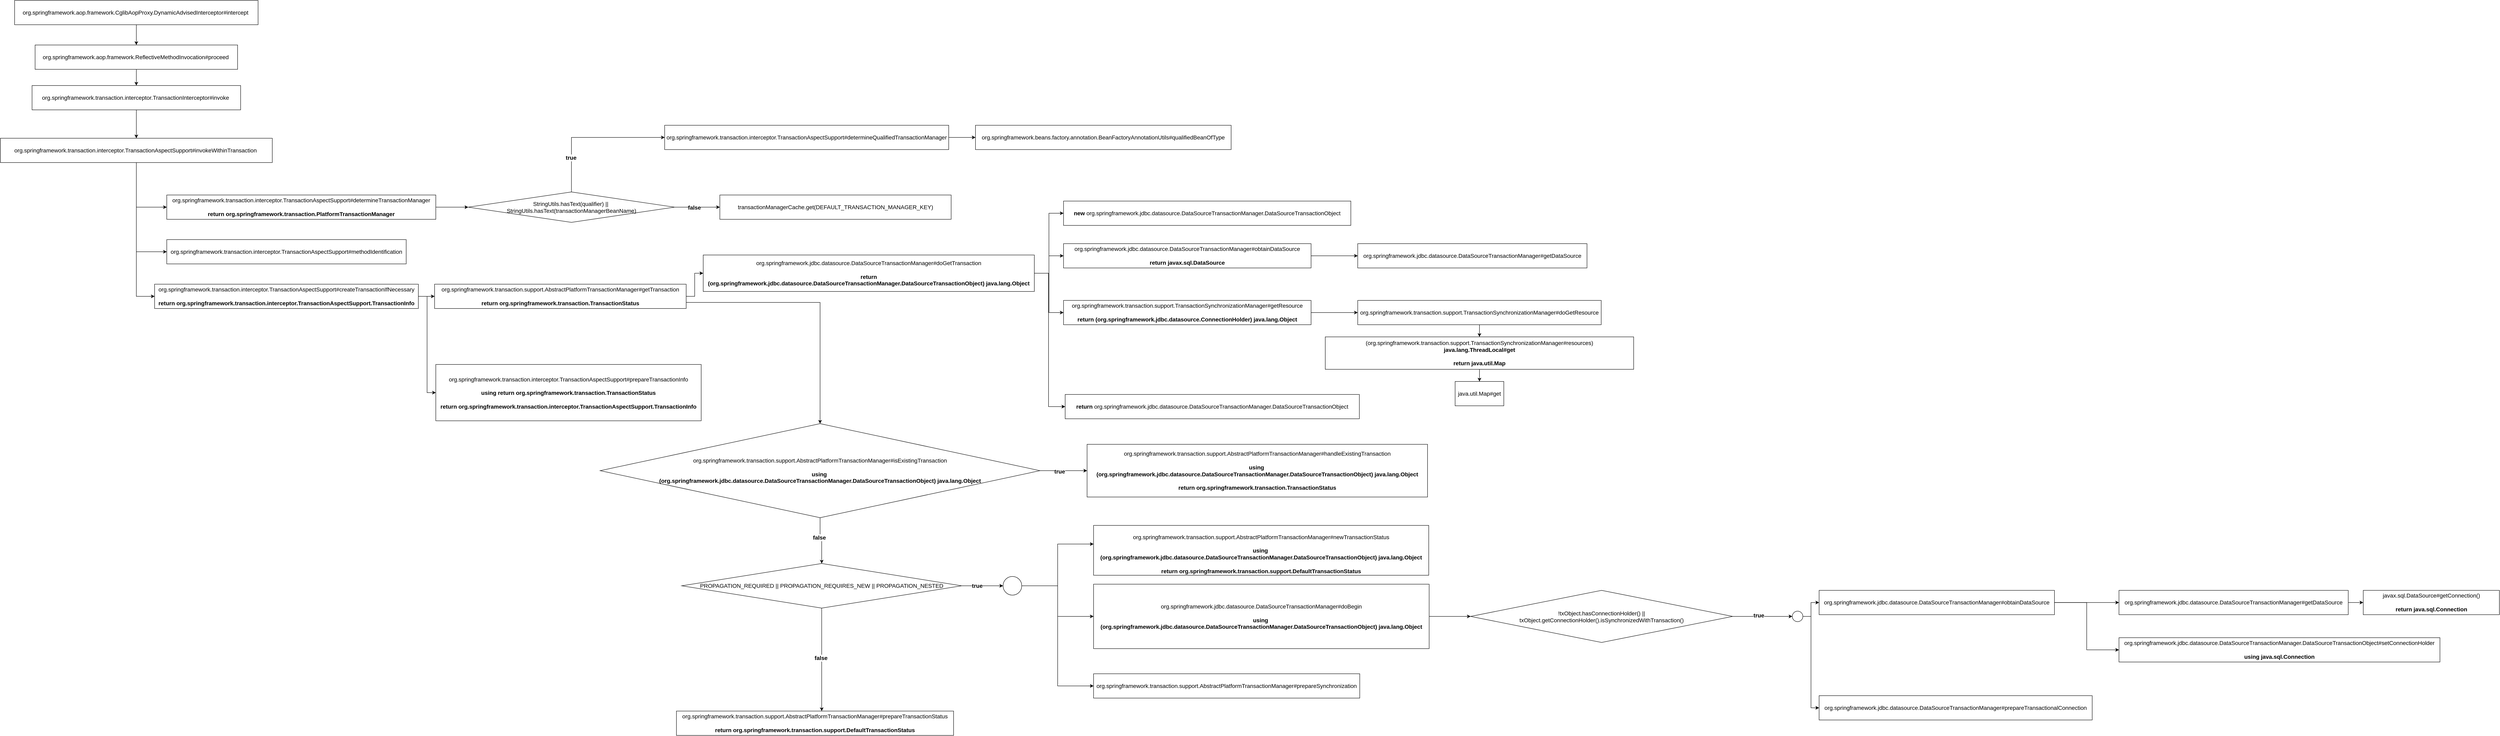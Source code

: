 <mxfile version="16.6.4" type="github">
  <diagram id="C5RBs43oDa-KdzZeNtuy" name="Page-1">
    <mxGraphModel dx="2500" dy="934" grid="0" gridSize="10" guides="1" tooltips="1" connect="1" arrows="1" fold="1" page="1" pageScale="1" pageWidth="827" pageHeight="1169" math="0" shadow="0">
      <root>
        <mxCell id="WIyWlLk6GJQsqaUBKTNV-0" />
        <mxCell id="WIyWlLk6GJQsqaUBKTNV-1" parent="WIyWlLk6GJQsqaUBKTNV-0" />
        <mxCell id="HDemBjrxflOcrxM6dK1a-2" value="" style="edgeStyle=orthogonalEdgeStyle;rounded=0;orthogonalLoop=1;jettySize=auto;html=1;fontSize=14;" edge="1" parent="WIyWlLk6GJQsqaUBKTNV-1" source="HDemBjrxflOcrxM6dK1a-0" target="HDemBjrxflOcrxM6dK1a-1">
          <mxGeometry relative="1" as="geometry" />
        </mxCell>
        <mxCell id="HDemBjrxflOcrxM6dK1a-0" value="&lt;font style=&quot;font-size: 14px;&quot;&gt;org.springframework.aop.framework.CglibAopProxy.DynamicAdvisedInterceptor#intercept&amp;nbsp;&lt;/font&gt;" style="rounded=0;whiteSpace=wrap;html=1;fontSize=14;" vertex="1" parent="WIyWlLk6GJQsqaUBKTNV-1">
          <mxGeometry x="-715" y="80" width="600" height="60" as="geometry" />
        </mxCell>
        <mxCell id="HDemBjrxflOcrxM6dK1a-4" value="" style="edgeStyle=orthogonalEdgeStyle;rounded=0;orthogonalLoop=1;jettySize=auto;html=1;fontSize=14;" edge="1" parent="WIyWlLk6GJQsqaUBKTNV-1" source="HDemBjrxflOcrxM6dK1a-1" target="HDemBjrxflOcrxM6dK1a-3">
          <mxGeometry relative="1" as="geometry" />
        </mxCell>
        <mxCell id="HDemBjrxflOcrxM6dK1a-1" value="org.springframework.aop.framework.ReflectiveMethodInvocation#proceed&amp;nbsp;" style="whiteSpace=wrap;html=1;rounded=0;fontSize=14;" vertex="1" parent="WIyWlLk6GJQsqaUBKTNV-1">
          <mxGeometry x="-664.5" y="190" width="499" height="60" as="geometry" />
        </mxCell>
        <mxCell id="HDemBjrxflOcrxM6dK1a-14" value="" style="edgeStyle=orthogonalEdgeStyle;rounded=0;orthogonalLoop=1;jettySize=auto;html=1;fontSize=14;" edge="1" parent="WIyWlLk6GJQsqaUBKTNV-1" source="HDemBjrxflOcrxM6dK1a-3" target="HDemBjrxflOcrxM6dK1a-13">
          <mxGeometry relative="1" as="geometry" />
        </mxCell>
        <mxCell id="HDemBjrxflOcrxM6dK1a-3" value="org.springframework.transaction.interceptor.TransactionInterceptor#invoke&amp;nbsp;" style="whiteSpace=wrap;html=1;rounded=0;fontSize=14;" vertex="1" parent="WIyWlLk6GJQsqaUBKTNV-1">
          <mxGeometry x="-672" y="290" width="514" height="60" as="geometry" />
        </mxCell>
        <mxCell id="HDemBjrxflOcrxM6dK1a-111" value="" style="edgeStyle=orthogonalEdgeStyle;rounded=0;orthogonalLoop=1;jettySize=auto;html=1;fontSize=14;" edge="1" parent="WIyWlLk6GJQsqaUBKTNV-1" source="HDemBjrxflOcrxM6dK1a-5" target="HDemBjrxflOcrxM6dK1a-110">
          <mxGeometry relative="1" as="geometry" />
        </mxCell>
        <mxCell id="HDemBjrxflOcrxM6dK1a-5" value="org.springframework.transaction.interceptor.TransactionAspectSupport#determineTransactionManager&lt;br&gt;&lt;br&gt;&lt;b&gt;return&amp;nbsp;org.springframework.transaction.PlatformTransactionManager&lt;/b&gt;" style="whiteSpace=wrap;html=1;fontSize=14;rounded=0;" vertex="1" parent="WIyWlLk6GJQsqaUBKTNV-1">
          <mxGeometry x="-340" y="560" width="663" height="60" as="geometry" />
        </mxCell>
        <mxCell id="HDemBjrxflOcrxM6dK1a-10" value="" style="edgeStyle=orthogonalEdgeStyle;rounded=0;orthogonalLoop=1;jettySize=auto;html=1;fontSize=14;" edge="1" parent="WIyWlLk6GJQsqaUBKTNV-1" source="HDemBjrxflOcrxM6dK1a-7" target="HDemBjrxflOcrxM6dK1a-9">
          <mxGeometry relative="1" as="geometry" />
        </mxCell>
        <mxCell id="HDemBjrxflOcrxM6dK1a-7" value="org.springframework.transaction.interceptor.TransactionAspectSupport#determineQualifiedTransactionManager" style="whiteSpace=wrap;html=1;fontSize=14;rounded=0;" vertex="1" parent="WIyWlLk6GJQsqaUBKTNV-1">
          <mxGeometry x="887" y="388" width="700" height="60" as="geometry" />
        </mxCell>
        <UserObject label="org.springframework.beans.factory.annotation.BeanFactoryAnnotationUtils#qualifiedBeanOfType" link="org.springframework.beans.factory.annotation.BeanFactoryAnnotationUtils#qualifiedBeanOfType" id="HDemBjrxflOcrxM6dK1a-9">
          <mxCell style="whiteSpace=wrap;html=1;fontSize=14;rounded=0;" vertex="1" parent="WIyWlLk6GJQsqaUBKTNV-1">
            <mxGeometry x="1653" y="388" width="630" height="60" as="geometry" />
          </mxCell>
        </UserObject>
        <mxCell id="HDemBjrxflOcrxM6dK1a-11" value="transactionManagerCache.get(DEFAULT_TRANSACTION_MANAGER_KEY)" style="whiteSpace=wrap;html=1;fontSize=14;rounded=0;" vertex="1" parent="WIyWlLk6GJQsqaUBKTNV-1">
          <mxGeometry x="1023" y="560" width="570" height="60" as="geometry" />
        </mxCell>
        <mxCell id="HDemBjrxflOcrxM6dK1a-22" style="edgeStyle=orthogonalEdgeStyle;rounded=0;orthogonalLoop=1;jettySize=auto;html=1;exitX=1;exitY=0.5;exitDx=0;exitDy=0;entryX=0;entryY=0.5;entryDx=0;entryDy=0;fontSize=14;" edge="1" parent="WIyWlLk6GJQsqaUBKTNV-1" source="HDemBjrxflOcrxM6dK1a-13" target="HDemBjrxflOcrxM6dK1a-5">
          <mxGeometry relative="1" as="geometry">
            <Array as="points">
              <mxPoint x="-415" y="450" />
              <mxPoint x="-415" y="590" />
            </Array>
          </mxGeometry>
        </mxCell>
        <mxCell id="HDemBjrxflOcrxM6dK1a-24" value="" style="edgeStyle=orthogonalEdgeStyle;rounded=0;orthogonalLoop=1;jettySize=auto;html=1;fontSize=14;" edge="1" parent="WIyWlLk6GJQsqaUBKTNV-1" source="HDemBjrxflOcrxM6dK1a-13" target="HDemBjrxflOcrxM6dK1a-23">
          <mxGeometry relative="1" as="geometry">
            <Array as="points">
              <mxPoint x="-415" y="560" />
              <mxPoint x="-415" y="560" />
            </Array>
          </mxGeometry>
        </mxCell>
        <mxCell id="HDemBjrxflOcrxM6dK1a-27" value="" style="edgeStyle=orthogonalEdgeStyle;rounded=0;orthogonalLoop=1;jettySize=auto;html=1;fontSize=14;entryX=0;entryY=0.5;entryDx=0;entryDy=0;" edge="1" parent="WIyWlLk6GJQsqaUBKTNV-1" source="HDemBjrxflOcrxM6dK1a-13" target="HDemBjrxflOcrxM6dK1a-26">
          <mxGeometry relative="1" as="geometry">
            <mxPoint x="-410" y="810" as="targetPoint" />
          </mxGeometry>
        </mxCell>
        <mxCell id="HDemBjrxflOcrxM6dK1a-13" value="org.springframework.transaction.interceptor.TransactionAspectSupport#invokeWithinTransaction&amp;nbsp;" style="whiteSpace=wrap;html=1;fontSize=14;rounded=0;" vertex="1" parent="WIyWlLk6GJQsqaUBKTNV-1">
          <mxGeometry x="-750" y="420" width="670" height="60" as="geometry" />
        </mxCell>
        <mxCell id="HDemBjrxflOcrxM6dK1a-23" value="org.springframework.transaction.interceptor.TransactionAspectSupport#methodIdentification" style="whiteSpace=wrap;html=1;fontSize=14;rounded=0;" vertex="1" parent="WIyWlLk6GJQsqaUBKTNV-1">
          <mxGeometry x="-340" y="670" width="590" height="60" as="geometry" />
        </mxCell>
        <mxCell id="HDemBjrxflOcrxM6dK1a-29" value="" style="edgeStyle=orthogonalEdgeStyle;rounded=0;orthogonalLoop=1;jettySize=auto;html=1;fontSize=14;" edge="1" parent="WIyWlLk6GJQsqaUBKTNV-1" source="HDemBjrxflOcrxM6dK1a-26" target="HDemBjrxflOcrxM6dK1a-28">
          <mxGeometry relative="1" as="geometry" />
        </mxCell>
        <mxCell id="HDemBjrxflOcrxM6dK1a-128" style="edgeStyle=orthogonalEdgeStyle;rounded=0;orthogonalLoop=1;jettySize=auto;html=1;exitX=1;exitY=0.5;exitDx=0;exitDy=0;entryX=0;entryY=0.5;entryDx=0;entryDy=0;fontSize=14;" edge="1" parent="WIyWlLk6GJQsqaUBKTNV-1" source="HDemBjrxflOcrxM6dK1a-26" target="HDemBjrxflOcrxM6dK1a-127">
          <mxGeometry relative="1" as="geometry" />
        </mxCell>
        <mxCell id="HDemBjrxflOcrxM6dK1a-26" value="org.springframework.transaction.interceptor.TransactionAspectSupport#createTransactionIfNecessary&lt;br&gt;&lt;br&gt;&lt;b&gt;return&amp;nbsp;org.springframework.transaction.interceptor.TransactionAspectSupport.TransactionInfo&lt;/b&gt;" style="whiteSpace=wrap;html=1;fontSize=14;rounded=0;" vertex="1" parent="WIyWlLk6GJQsqaUBKTNV-1">
          <mxGeometry x="-370" y="780" width="650" height="60" as="geometry" />
        </mxCell>
        <mxCell id="HDemBjrxflOcrxM6dK1a-31" value="" style="edgeStyle=orthogonalEdgeStyle;rounded=0;orthogonalLoop=1;jettySize=auto;html=1;fontSize=14;" edge="1" parent="WIyWlLk6GJQsqaUBKTNV-1" source="HDemBjrxflOcrxM6dK1a-28" target="HDemBjrxflOcrxM6dK1a-30">
          <mxGeometry relative="1" as="geometry" />
        </mxCell>
        <mxCell id="HDemBjrxflOcrxM6dK1a-74" value="" style="edgeStyle=orthogonalEdgeStyle;rounded=0;orthogonalLoop=1;jettySize=auto;html=1;fontSize=14;exitX=1;exitY=0.75;exitDx=0;exitDy=0;" edge="1" parent="WIyWlLk6GJQsqaUBKTNV-1" source="HDemBjrxflOcrxM6dK1a-28" target="HDemBjrxflOcrxM6dK1a-73">
          <mxGeometry relative="1" as="geometry" />
        </mxCell>
        <mxCell id="HDemBjrxflOcrxM6dK1a-28" value="org.springframework.transaction.support.AbstractPlatformTransactionManager#getTransaction&lt;br&gt;&lt;br&gt;&lt;b&gt;return&amp;nbsp;org.springframework.transaction.TransactionStatus&lt;/b&gt;" style="whiteSpace=wrap;html=1;fontSize=14;rounded=0;" vertex="1" parent="WIyWlLk6GJQsqaUBKTNV-1">
          <mxGeometry x="320" y="780" width="620" height="60" as="geometry" />
        </mxCell>
        <mxCell id="HDemBjrxflOcrxM6dK1a-55" style="edgeStyle=orthogonalEdgeStyle;rounded=0;orthogonalLoop=1;jettySize=auto;html=1;exitX=1;exitY=0.5;exitDx=0;exitDy=0;entryX=0;entryY=0.5;entryDx=0;entryDy=0;fontSize=14;" edge="1" parent="WIyWlLk6GJQsqaUBKTNV-1" source="HDemBjrxflOcrxM6dK1a-30" target="HDemBjrxflOcrxM6dK1a-35">
          <mxGeometry relative="1" as="geometry" />
        </mxCell>
        <mxCell id="HDemBjrxflOcrxM6dK1a-56" style="edgeStyle=orthogonalEdgeStyle;rounded=0;orthogonalLoop=1;jettySize=auto;html=1;exitX=1;exitY=0.5;exitDx=0;exitDy=0;entryX=0;entryY=0.5;entryDx=0;entryDy=0;fontSize=14;" edge="1" parent="WIyWlLk6GJQsqaUBKTNV-1" source="HDemBjrxflOcrxM6dK1a-30" target="HDemBjrxflOcrxM6dK1a-39">
          <mxGeometry relative="1" as="geometry" />
        </mxCell>
        <mxCell id="HDemBjrxflOcrxM6dK1a-82" style="edgeStyle=orthogonalEdgeStyle;rounded=0;orthogonalLoop=1;jettySize=auto;html=1;exitX=1;exitY=0.5;exitDx=0;exitDy=0;entryX=0;entryY=0.5;entryDx=0;entryDy=0;fontSize=14;" edge="1" parent="WIyWlLk6GJQsqaUBKTNV-1" source="HDemBjrxflOcrxM6dK1a-30" target="HDemBjrxflOcrxM6dK1a-80">
          <mxGeometry relative="1" as="geometry" />
        </mxCell>
        <mxCell id="HDemBjrxflOcrxM6dK1a-86" style="edgeStyle=orthogonalEdgeStyle;rounded=0;orthogonalLoop=1;jettySize=auto;html=1;exitX=1;exitY=0.5;exitDx=0;exitDy=0;entryX=0;entryY=0.5;entryDx=0;entryDy=0;fontSize=14;" edge="1" parent="WIyWlLk6GJQsqaUBKTNV-1" source="HDemBjrxflOcrxM6dK1a-30" target="HDemBjrxflOcrxM6dK1a-83">
          <mxGeometry relative="1" as="geometry">
            <Array as="points">
              <mxPoint x="1833" y="753" />
              <mxPoint x="1833" y="1082" />
            </Array>
          </mxGeometry>
        </mxCell>
        <mxCell id="HDemBjrxflOcrxM6dK1a-30" value="org.springframework.jdbc.datasource.DataSourceTransactionManager#doGetTransaction&lt;br&gt;&lt;br&gt;&lt;b&gt;return (org.springframework.jdbc.datasource.DataSourceTransactionManager.DataSourceTransactionObject)&amp;nbsp;java.lang.Object&lt;/b&gt;" style="whiteSpace=wrap;html=1;fontSize=14;rounded=0;" vertex="1" parent="WIyWlLk6GJQsqaUBKTNV-1">
          <mxGeometry x="982" y="708" width="816" height="90" as="geometry" />
        </mxCell>
        <mxCell id="HDemBjrxflOcrxM6dK1a-38" value="" style="edgeStyle=orthogonalEdgeStyle;rounded=0;orthogonalLoop=1;jettySize=auto;html=1;fontSize=14;" edge="1" parent="WIyWlLk6GJQsqaUBKTNV-1" source="HDemBjrxflOcrxM6dK1a-35" target="HDemBjrxflOcrxM6dK1a-37">
          <mxGeometry relative="1" as="geometry" />
        </mxCell>
        <mxCell id="HDemBjrxflOcrxM6dK1a-35" value="org.springframework.jdbc.datasource.DataSourceTransactionManager#obtainDataSource&lt;br&gt;&lt;br&gt;&lt;b&gt;return&amp;nbsp;javax.sql.DataSource&lt;/b&gt;" style="whiteSpace=wrap;html=1;fontSize=14;rounded=0;" vertex="1" parent="WIyWlLk6GJQsqaUBKTNV-1">
          <mxGeometry x="1870" y="680" width="610" height="60" as="geometry" />
        </mxCell>
        <mxCell id="HDemBjrxflOcrxM6dK1a-37" value="org.springframework.jdbc.datasource.DataSourceTransactionManager#getDataSource" style="whiteSpace=wrap;html=1;fontSize=14;rounded=0;" vertex="1" parent="WIyWlLk6GJQsqaUBKTNV-1">
          <mxGeometry x="2595" y="680" width="565" height="60" as="geometry" />
        </mxCell>
        <mxCell id="HDemBjrxflOcrxM6dK1a-42" value="" style="edgeStyle=orthogonalEdgeStyle;rounded=0;orthogonalLoop=1;jettySize=auto;html=1;fontSize=14;" edge="1" parent="WIyWlLk6GJQsqaUBKTNV-1" source="HDemBjrxflOcrxM6dK1a-39" target="HDemBjrxflOcrxM6dK1a-41">
          <mxGeometry relative="1" as="geometry" />
        </mxCell>
        <mxCell id="HDemBjrxflOcrxM6dK1a-39" value="org.springframework.transaction.support.TransactionSynchronizationManager#getResource&lt;br&gt;&lt;br&gt;&lt;b&gt;return (org.springframework.jdbc.datasource.ConnectionHolder)&amp;nbsp;java.lang.Object&lt;/b&gt;" style="whiteSpace=wrap;html=1;fontSize=14;rounded=0;" vertex="1" parent="WIyWlLk6GJQsqaUBKTNV-1">
          <mxGeometry x="1870" y="820" width="610" height="60" as="geometry" />
        </mxCell>
        <mxCell id="HDemBjrxflOcrxM6dK1a-44" value="" style="edgeStyle=orthogonalEdgeStyle;rounded=0;orthogonalLoop=1;jettySize=auto;html=1;fontSize=14;" edge="1" parent="WIyWlLk6GJQsqaUBKTNV-1" source="HDemBjrxflOcrxM6dK1a-41" target="HDemBjrxflOcrxM6dK1a-43">
          <mxGeometry relative="1" as="geometry" />
        </mxCell>
        <mxCell id="HDemBjrxflOcrxM6dK1a-41" value="org.springframework.transaction.support.TransactionSynchronizationManager#doGetResource" style="whiteSpace=wrap;html=1;fontSize=14;rounded=0;" vertex="1" parent="WIyWlLk6GJQsqaUBKTNV-1">
          <mxGeometry x="2595" y="820" width="600" height="60" as="geometry" />
        </mxCell>
        <mxCell id="HDemBjrxflOcrxM6dK1a-46" value="" style="edgeStyle=orthogonalEdgeStyle;rounded=0;orthogonalLoop=1;jettySize=auto;html=1;fontSize=14;" edge="1" parent="WIyWlLk6GJQsqaUBKTNV-1" source="HDemBjrxflOcrxM6dK1a-43" target="HDemBjrxflOcrxM6dK1a-45">
          <mxGeometry relative="1" as="geometry" />
        </mxCell>
        <mxCell id="HDemBjrxflOcrxM6dK1a-43" value="(org.springframework.transaction.support.TransactionSynchronizationManager#resources)&lt;br&gt;&lt;b&gt;java.lang.ThreadLocal#get&lt;/b&gt;&lt;br&gt;&lt;br&gt;&lt;b&gt;return java.util.Map&lt;/b&gt;" style="whiteSpace=wrap;html=1;fontSize=14;rounded=0;" vertex="1" parent="WIyWlLk6GJQsqaUBKTNV-1">
          <mxGeometry x="2515" y="910" width="760" height="80" as="geometry" />
        </mxCell>
        <mxCell id="HDemBjrxflOcrxM6dK1a-45" value="java.util.Map#get" style="whiteSpace=wrap;html=1;fontSize=14;rounded=0;" vertex="1" parent="WIyWlLk6GJQsqaUBKTNV-1">
          <mxGeometry x="2835" y="1020" width="120" height="60" as="geometry" />
        </mxCell>
        <mxCell id="HDemBjrxflOcrxM6dK1a-53" value="&lt;br&gt;org.springframework.transaction.support.AbstractPlatformTransactionManager#newTransactionStatus&lt;br&gt;&lt;br&gt;&lt;b&gt;using&amp;nbsp;&lt;br&gt;(org.springframework.jdbc.datasource.DataSourceTransactionManager.DataSourceTransactionObject)&amp;nbsp;java.lang.Object&lt;/b&gt;&lt;b&gt;&lt;br&gt;&lt;br&gt;return&amp;nbsp;org.springframework.transaction.support.DefaultTransactionStatus&lt;/b&gt;" style="whiteSpace=wrap;html=1;fontSize=14;rounded=0;" vertex="1" parent="WIyWlLk6GJQsqaUBKTNV-1">
          <mxGeometry x="1944" y="1375" width="826" height="123" as="geometry" />
        </mxCell>
        <mxCell id="HDemBjrxflOcrxM6dK1a-70" value="" style="edgeStyle=orthogonalEdgeStyle;rounded=0;orthogonalLoop=1;jettySize=auto;html=1;fontSize=14;exitX=0.5;exitY=1;exitDx=0;exitDy=0;" edge="1" parent="WIyWlLk6GJQsqaUBKTNV-1" source="HDemBjrxflOcrxM6dK1a-57" target="HDemBjrxflOcrxM6dK1a-69">
          <mxGeometry relative="1" as="geometry">
            <Array as="points">
              <mxPoint x="1274" y="1887" />
            </Array>
          </mxGeometry>
        </mxCell>
        <mxCell id="HDemBjrxflOcrxM6dK1a-71" value="&lt;b&gt;false&lt;/b&gt;" style="edgeLabel;html=1;align=center;verticalAlign=middle;resizable=0;points=[];fontSize=14;" vertex="1" connectable="0" parent="HDemBjrxflOcrxM6dK1a-70">
          <mxGeometry x="-0.035" y="-2" relative="1" as="geometry">
            <mxPoint as="offset" />
          </mxGeometry>
        </mxCell>
        <mxCell id="HDemBjrxflOcrxM6dK1a-121" value="" style="edgeStyle=orthogonalEdgeStyle;rounded=0;orthogonalLoop=1;jettySize=auto;html=1;fontSize=14;" edge="1" parent="WIyWlLk6GJQsqaUBKTNV-1" source="HDemBjrxflOcrxM6dK1a-57" target="HDemBjrxflOcrxM6dK1a-120">
          <mxGeometry relative="1" as="geometry" />
        </mxCell>
        <mxCell id="HDemBjrxflOcrxM6dK1a-122" value="&lt;b&gt;true&lt;/b&gt;" style="edgeLabel;html=1;align=center;verticalAlign=middle;resizable=0;points=[];fontSize=14;" vertex="1" connectable="0" parent="HDemBjrxflOcrxM6dK1a-121">
          <mxGeometry x="-0.255" relative="1" as="geometry">
            <mxPoint as="offset" />
          </mxGeometry>
        </mxCell>
        <mxCell id="HDemBjrxflOcrxM6dK1a-57" value="&lt;div&gt;PROPAGATION_REQUIRED ||&amp;nbsp;&lt;span&gt;PROPAGATION_REQUIRES_NEW ||&amp;nbsp;&lt;/span&gt;&lt;span&gt;PROPAGATION_NESTED&lt;/span&gt;&lt;/div&gt;" style="rhombus;whiteSpace=wrap;html=1;fontSize=14;rounded=0;" vertex="1" parent="WIyWlLk6GJQsqaUBKTNV-1">
          <mxGeometry x="929" y="1469" width="690" height="110" as="geometry" />
        </mxCell>
        <mxCell id="HDemBjrxflOcrxM6dK1a-69" value="org.springframework.transaction.support.AbstractPlatformTransactionManager#prepareTransactionStatus&lt;br&gt;&lt;br&gt;&lt;b&gt;return&amp;nbsp;org.springframework.transaction.support.DefaultTransactionStatus&lt;/b&gt;" style="whiteSpace=wrap;html=1;fontSize=14;rounded=0;" vertex="1" parent="WIyWlLk6GJQsqaUBKTNV-1">
          <mxGeometry x="916" y="1833" width="683" height="60" as="geometry" />
        </mxCell>
        <mxCell id="HDemBjrxflOcrxM6dK1a-76" value="" style="edgeStyle=orthogonalEdgeStyle;rounded=0;orthogonalLoop=1;jettySize=auto;html=1;fontSize=14;" edge="1" parent="WIyWlLk6GJQsqaUBKTNV-1" source="HDemBjrxflOcrxM6dK1a-73" target="HDemBjrxflOcrxM6dK1a-75">
          <mxGeometry relative="1" as="geometry" />
        </mxCell>
        <mxCell id="HDemBjrxflOcrxM6dK1a-78" value="&lt;b&gt;true&lt;/b&gt;" style="edgeLabel;html=1;align=center;verticalAlign=middle;resizable=0;points=[];fontSize=14;" vertex="1" connectable="0" parent="HDemBjrxflOcrxM6dK1a-76">
          <mxGeometry x="-0.18" y="-2" relative="1" as="geometry">
            <mxPoint as="offset" />
          </mxGeometry>
        </mxCell>
        <mxCell id="HDemBjrxflOcrxM6dK1a-77" value="" style="edgeStyle=orthogonalEdgeStyle;rounded=0;orthogonalLoop=1;jettySize=auto;html=1;fontSize=14;entryX=0.5;entryY=0;entryDx=0;entryDy=0;" edge="1" parent="WIyWlLk6GJQsqaUBKTNV-1" source="HDemBjrxflOcrxM6dK1a-73" target="HDemBjrxflOcrxM6dK1a-57">
          <mxGeometry relative="1" as="geometry">
            <mxPoint x="1274" y="1365" as="targetPoint" />
          </mxGeometry>
        </mxCell>
        <mxCell id="HDemBjrxflOcrxM6dK1a-79" value="&lt;b&gt;false&lt;/b&gt;" style="edgeLabel;html=1;align=center;verticalAlign=middle;resizable=0;points=[];fontSize=14;" vertex="1" connectable="0" parent="HDemBjrxflOcrxM6dK1a-77">
          <mxGeometry x="-0.174" y="-2" relative="1" as="geometry">
            <mxPoint as="offset" />
          </mxGeometry>
        </mxCell>
        <mxCell id="HDemBjrxflOcrxM6dK1a-73" value="org.springframework.transaction.support.AbstractPlatformTransactionManager#isExistingTransaction&lt;br&gt;&lt;br&gt;&lt;b&gt;using&amp;nbsp;&lt;br&gt;(org.springframework.jdbc.datasource.DataSourceTransactionManager.DataSourceTransactionObject)&amp;nbsp;java.lang.Object&lt;/b&gt;" style="rhombus;whiteSpace=wrap;html=1;fontSize=14;rounded=0;" vertex="1" parent="WIyWlLk6GJQsqaUBKTNV-1">
          <mxGeometry x="728" y="1124" width="1084" height="232" as="geometry" />
        </mxCell>
        <mxCell id="HDemBjrxflOcrxM6dK1a-75" value="org.springframework.transaction.support.AbstractPlatformTransactionManager#handleExistingTransaction&lt;br&gt;&lt;br&gt;&lt;b&gt;using&amp;nbsp;&lt;br&gt;(org.springframework.jdbc.datasource.DataSourceTransactionManager.DataSourceTransactionObject)&amp;nbsp;java.lang.Object&lt;br&gt;&lt;/b&gt;&lt;br&gt;&lt;b&gt;return&amp;nbsp;org.springframework.transaction.TransactionStatus&lt;/b&gt;" style="whiteSpace=wrap;html=1;fontSize=14;rounded=0;" vertex="1" parent="WIyWlLk6GJQsqaUBKTNV-1">
          <mxGeometry x="1928" y="1175" width="839" height="130" as="geometry" />
        </mxCell>
        <mxCell id="HDemBjrxflOcrxM6dK1a-80" value="&lt;b&gt;new&lt;/b&gt;&amp;nbsp;org.springframework.jdbc.datasource.DataSourceTransactionManager.DataSourceTransactionObject" style="whiteSpace=wrap;html=1;fontSize=14;rounded=0;" vertex="1" parent="WIyWlLk6GJQsqaUBKTNV-1">
          <mxGeometry x="1870" y="575" width="708" height="60" as="geometry" />
        </mxCell>
        <mxCell id="HDemBjrxflOcrxM6dK1a-83" value="&lt;b&gt;return &lt;/b&gt;org.springframework.jdbc.datasource.DataSourceTransactionManager.DataSourceTransactionObject" style="whiteSpace=wrap;html=1;fontSize=14;rounded=0;" vertex="1" parent="WIyWlLk6GJQsqaUBKTNV-1">
          <mxGeometry x="1874" y="1052" width="725" height="60" as="geometry" />
        </mxCell>
        <mxCell id="HDemBjrxflOcrxM6dK1a-91" value="" style="edgeStyle=orthogonalEdgeStyle;rounded=0;orthogonalLoop=1;jettySize=auto;html=1;fontSize=14;" edge="1" parent="WIyWlLk6GJQsqaUBKTNV-1" source="HDemBjrxflOcrxM6dK1a-87" target="HDemBjrxflOcrxM6dK1a-90">
          <mxGeometry relative="1" as="geometry" />
        </mxCell>
        <mxCell id="HDemBjrxflOcrxM6dK1a-87" value="org.springframework.jdbc.datasource.DataSourceTransactionManager#doBegin&lt;br&gt;&lt;br&gt;&lt;b&gt;using&amp;nbsp;&lt;br&gt;(org.springframework.jdbc.datasource.DataSourceTransactionManager.DataSourceTransactionObject)&amp;nbsp;java.lang.Object&lt;/b&gt;" style="rounded=0;whiteSpace=wrap;html=1;fontSize=14;" vertex="1" parent="WIyWlLk6GJQsqaUBKTNV-1">
          <mxGeometry x="1944" y="1520" width="827" height="159" as="geometry" />
        </mxCell>
        <mxCell id="HDemBjrxflOcrxM6dK1a-95" value="" style="edgeStyle=orthogonalEdgeStyle;rounded=0;orthogonalLoop=1;jettySize=auto;html=1;fontSize=14;entryX=0;entryY=0.5;entryDx=0;entryDy=0;" edge="1" parent="WIyWlLk6GJQsqaUBKTNV-1" source="HDemBjrxflOcrxM6dK1a-90" target="HDemBjrxflOcrxM6dK1a-97">
          <mxGeometry relative="1" as="geometry">
            <mxPoint x="3862.0" y="1598.778" as="targetPoint" />
          </mxGeometry>
        </mxCell>
        <mxCell id="HDemBjrxflOcrxM6dK1a-96" value="&lt;b&gt;true&lt;/b&gt;" style="edgeLabel;html=1;align=center;verticalAlign=middle;resizable=0;points=[];fontSize=14;" vertex="1" connectable="0" parent="HDemBjrxflOcrxM6dK1a-95">
          <mxGeometry x="-0.127" y="3" relative="1" as="geometry">
            <mxPoint as="offset" />
          </mxGeometry>
        </mxCell>
        <mxCell id="HDemBjrxflOcrxM6dK1a-90" value="&lt;div&gt;!txObject.hasConnectionHolder() ||&lt;/div&gt;&lt;div&gt;&lt;span&gt;					&lt;/span&gt;txObject.getConnectionHolder().isSynchronizedWithTransaction()&lt;/div&gt;" style="rhombus;whiteSpace=wrap;html=1;fontSize=14;rounded=0;" vertex="1" parent="WIyWlLk6GJQsqaUBKTNV-1">
          <mxGeometry x="2873" y="1535.25" width="646" height="128.5" as="geometry" />
        </mxCell>
        <mxCell id="HDemBjrxflOcrxM6dK1a-99" value="" style="edgeStyle=orthogonalEdgeStyle;rounded=0;orthogonalLoop=1;jettySize=auto;html=1;fontSize=14;" edge="1" parent="WIyWlLk6GJQsqaUBKTNV-1" source="HDemBjrxflOcrxM6dK1a-97" target="HDemBjrxflOcrxM6dK1a-98">
          <mxGeometry relative="1" as="geometry" />
        </mxCell>
        <mxCell id="HDemBjrxflOcrxM6dK1a-118" style="edgeStyle=orthogonalEdgeStyle;rounded=0;orthogonalLoop=1;jettySize=auto;html=1;exitX=1;exitY=0.5;exitDx=0;exitDy=0;entryX=0;entryY=0.5;entryDx=0;entryDy=0;fontSize=14;" edge="1" parent="WIyWlLk6GJQsqaUBKTNV-1" source="HDemBjrxflOcrxM6dK1a-97" target="HDemBjrxflOcrxM6dK1a-116">
          <mxGeometry relative="1" as="geometry" />
        </mxCell>
        <mxCell id="HDemBjrxflOcrxM6dK1a-97" value="" style="ellipse;whiteSpace=wrap;html=1;aspect=fixed;fontSize=14;" vertex="1" parent="WIyWlLk6GJQsqaUBKTNV-1">
          <mxGeometry x="3666" y="1586.5" width="26" height="26" as="geometry" />
        </mxCell>
        <mxCell id="HDemBjrxflOcrxM6dK1a-102" style="edgeStyle=orthogonalEdgeStyle;rounded=0;orthogonalLoop=1;jettySize=auto;html=1;exitX=1;exitY=0.5;exitDx=0;exitDy=0;entryX=0;entryY=0.5;entryDx=0;entryDy=0;fontSize=14;" edge="1" parent="WIyWlLk6GJQsqaUBKTNV-1" source="HDemBjrxflOcrxM6dK1a-98" target="HDemBjrxflOcrxM6dK1a-101">
          <mxGeometry relative="1" as="geometry" />
        </mxCell>
        <mxCell id="HDemBjrxflOcrxM6dK1a-109" style="edgeStyle=orthogonalEdgeStyle;rounded=0;orthogonalLoop=1;jettySize=auto;html=1;exitX=1;exitY=0.5;exitDx=0;exitDy=0;entryX=0;entryY=0.5;entryDx=0;entryDy=0;fontSize=14;" edge="1" parent="WIyWlLk6GJQsqaUBKTNV-1" source="HDemBjrxflOcrxM6dK1a-98" target="HDemBjrxflOcrxM6dK1a-106">
          <mxGeometry relative="1" as="geometry" />
        </mxCell>
        <mxCell id="HDemBjrxflOcrxM6dK1a-98" value="org.springframework.jdbc.datasource.DataSourceTransactionManager#obtainDataSource" style="whiteSpace=wrap;html=1;fontSize=14;" vertex="1" parent="WIyWlLk6GJQsqaUBKTNV-1">
          <mxGeometry x="3732" y="1535.25" width="580" height="60" as="geometry" />
        </mxCell>
        <mxCell id="HDemBjrxflOcrxM6dK1a-104" value="" style="edgeStyle=orthogonalEdgeStyle;rounded=0;orthogonalLoop=1;jettySize=auto;html=1;fontSize=14;" edge="1" parent="WIyWlLk6GJQsqaUBKTNV-1" source="HDemBjrxflOcrxM6dK1a-101" target="HDemBjrxflOcrxM6dK1a-103">
          <mxGeometry relative="1" as="geometry" />
        </mxCell>
        <mxCell id="HDemBjrxflOcrxM6dK1a-101" value="org.springframework.jdbc.datasource.DataSourceTransactionManager#getDataSource" style="whiteSpace=wrap;html=1;fontSize=14;rounded=0;" vertex="1" parent="WIyWlLk6GJQsqaUBKTNV-1">
          <mxGeometry x="4471" y="1535.25" width="565" height="60" as="geometry" />
        </mxCell>
        <mxCell id="HDemBjrxflOcrxM6dK1a-103" value="javax.sql.DataSource#getConnection()&lt;br&gt;&lt;br&gt;&lt;b&gt;return&amp;nbsp;java.sql.Connection&lt;/b&gt;" style="whiteSpace=wrap;html=1;fontSize=14;rounded=0;" vertex="1" parent="WIyWlLk6GJQsqaUBKTNV-1">
          <mxGeometry x="5073" y="1535.25" width="335.5" height="60" as="geometry" />
        </mxCell>
        <mxCell id="HDemBjrxflOcrxM6dK1a-106" value="org.springframework.jdbc.datasource.DataSourceTransactionManager.DataSourceTransactionObject#setConnectionHolder&lt;br&gt;&lt;br&gt;&lt;b&gt;using&amp;nbsp;java.sql.Connection&lt;/b&gt;" style="whiteSpace=wrap;html=1;fontSize=14;" vertex="1" parent="WIyWlLk6GJQsqaUBKTNV-1">
          <mxGeometry x="4471" y="1652" width="791" height="60" as="geometry" />
        </mxCell>
        <mxCell id="HDemBjrxflOcrxM6dK1a-112" style="edgeStyle=orthogonalEdgeStyle;rounded=0;orthogonalLoop=1;jettySize=auto;html=1;exitX=0.5;exitY=0;exitDx=0;exitDy=0;entryX=0;entryY=0.5;entryDx=0;entryDy=0;fontSize=14;" edge="1" parent="WIyWlLk6GJQsqaUBKTNV-1" source="HDemBjrxflOcrxM6dK1a-110" target="HDemBjrxflOcrxM6dK1a-7">
          <mxGeometry relative="1" as="geometry" />
        </mxCell>
        <mxCell id="HDemBjrxflOcrxM6dK1a-114" value="&lt;b&gt;true&lt;/b&gt;" style="edgeLabel;html=1;align=center;verticalAlign=middle;resizable=0;points=[];fontSize=14;" vertex="1" connectable="0" parent="HDemBjrxflOcrxM6dK1a-112">
          <mxGeometry x="-0.538" y="2" relative="1" as="geometry">
            <mxPoint y="-1" as="offset" />
          </mxGeometry>
        </mxCell>
        <mxCell id="HDemBjrxflOcrxM6dK1a-113" style="edgeStyle=orthogonalEdgeStyle;rounded=0;orthogonalLoop=1;jettySize=auto;html=1;exitX=1;exitY=0.5;exitDx=0;exitDy=0;entryX=0;entryY=0.5;entryDx=0;entryDy=0;fontSize=14;" edge="1" parent="WIyWlLk6GJQsqaUBKTNV-1" source="HDemBjrxflOcrxM6dK1a-110" target="HDemBjrxflOcrxM6dK1a-11">
          <mxGeometry relative="1" as="geometry" />
        </mxCell>
        <mxCell id="HDemBjrxflOcrxM6dK1a-115" value="&lt;b&gt;false&lt;/b&gt;" style="edgeLabel;html=1;align=center;verticalAlign=middle;resizable=0;points=[];fontSize=14;" vertex="1" connectable="0" parent="HDemBjrxflOcrxM6dK1a-113">
          <mxGeometry x="-0.139" y="-1" relative="1" as="geometry">
            <mxPoint as="offset" />
          </mxGeometry>
        </mxCell>
        <mxCell id="HDemBjrxflOcrxM6dK1a-110" value="StringUtils.hasText(qualifier) ||&amp;nbsp;&lt;br&gt;StringUtils.hasText(transactionManagerBeanName)" style="rhombus;whiteSpace=wrap;html=1;fontSize=14;rounded=0;" vertex="1" parent="WIyWlLk6GJQsqaUBKTNV-1">
          <mxGeometry x="403" y="552.5" width="508.5" height="75" as="geometry" />
        </mxCell>
        <mxCell id="HDemBjrxflOcrxM6dK1a-116" value="org.springframework.jdbc.datasource.DataSourceTransactionManager#prepareTransactionalConnection" style="whiteSpace=wrap;html=1;fontSize=14;" vertex="1" parent="WIyWlLk6GJQsqaUBKTNV-1">
          <mxGeometry x="3732" y="1795" width="673" height="60" as="geometry" />
        </mxCell>
        <mxCell id="HDemBjrxflOcrxM6dK1a-123" style="edgeStyle=orthogonalEdgeStyle;rounded=0;orthogonalLoop=1;jettySize=auto;html=1;exitX=1;exitY=0.5;exitDx=0;exitDy=0;entryX=0;entryY=0.374;entryDx=0;entryDy=0;entryPerimeter=0;fontSize=14;" edge="1" parent="WIyWlLk6GJQsqaUBKTNV-1" source="HDemBjrxflOcrxM6dK1a-120" target="HDemBjrxflOcrxM6dK1a-53">
          <mxGeometry relative="1" as="geometry" />
        </mxCell>
        <mxCell id="HDemBjrxflOcrxM6dK1a-124" style="edgeStyle=orthogonalEdgeStyle;rounded=0;orthogonalLoop=1;jettySize=auto;html=1;exitX=1;exitY=0.5;exitDx=0;exitDy=0;fontSize=14;" edge="1" parent="WIyWlLk6GJQsqaUBKTNV-1" source="HDemBjrxflOcrxM6dK1a-120" target="HDemBjrxflOcrxM6dK1a-87">
          <mxGeometry relative="1" as="geometry" />
        </mxCell>
        <mxCell id="HDemBjrxflOcrxM6dK1a-126" style="edgeStyle=orthogonalEdgeStyle;rounded=0;orthogonalLoop=1;jettySize=auto;html=1;exitX=1;exitY=0.5;exitDx=0;exitDy=0;entryX=0;entryY=0.5;entryDx=0;entryDy=0;fontSize=14;" edge="1" parent="WIyWlLk6GJQsqaUBKTNV-1" source="HDemBjrxflOcrxM6dK1a-120" target="HDemBjrxflOcrxM6dK1a-125">
          <mxGeometry relative="1" as="geometry" />
        </mxCell>
        <mxCell id="HDemBjrxflOcrxM6dK1a-120" value="" style="ellipse;whiteSpace=wrap;html=1;aspect=fixed;fontSize=14;" vertex="1" parent="WIyWlLk6GJQsqaUBKTNV-1">
          <mxGeometry x="1721" y="1501" width="46" height="46" as="geometry" />
        </mxCell>
        <mxCell id="HDemBjrxflOcrxM6dK1a-125" value="org.springframework.transaction.support.AbstractPlatformTransactionManager#prepareSynchronization" style="rounded=0;whiteSpace=wrap;html=1;fontSize=14;" vertex="1" parent="WIyWlLk6GJQsqaUBKTNV-1">
          <mxGeometry x="1944" y="1741" width="656" height="60" as="geometry" />
        </mxCell>
        <mxCell id="HDemBjrxflOcrxM6dK1a-127" value="org.springframework.transaction.interceptor.TransactionAspectSupport#prepareTransactionInfo&lt;br&gt;&lt;br&gt;&lt;b&gt;using&amp;nbsp;return&amp;nbsp;org.springframework.transaction.TransactionStatus&lt;/b&gt;&lt;br&gt;&lt;br&gt;&lt;b&gt;return org.springframework.transaction.interceptor.TransactionAspectSupport.TransactionInfo&lt;/b&gt;" style="rounded=0;whiteSpace=wrap;html=1;fontSize=14;" vertex="1" parent="WIyWlLk6GJQsqaUBKTNV-1">
          <mxGeometry x="323" y="978" width="654" height="139" as="geometry" />
        </mxCell>
      </root>
    </mxGraphModel>
  </diagram>
</mxfile>
